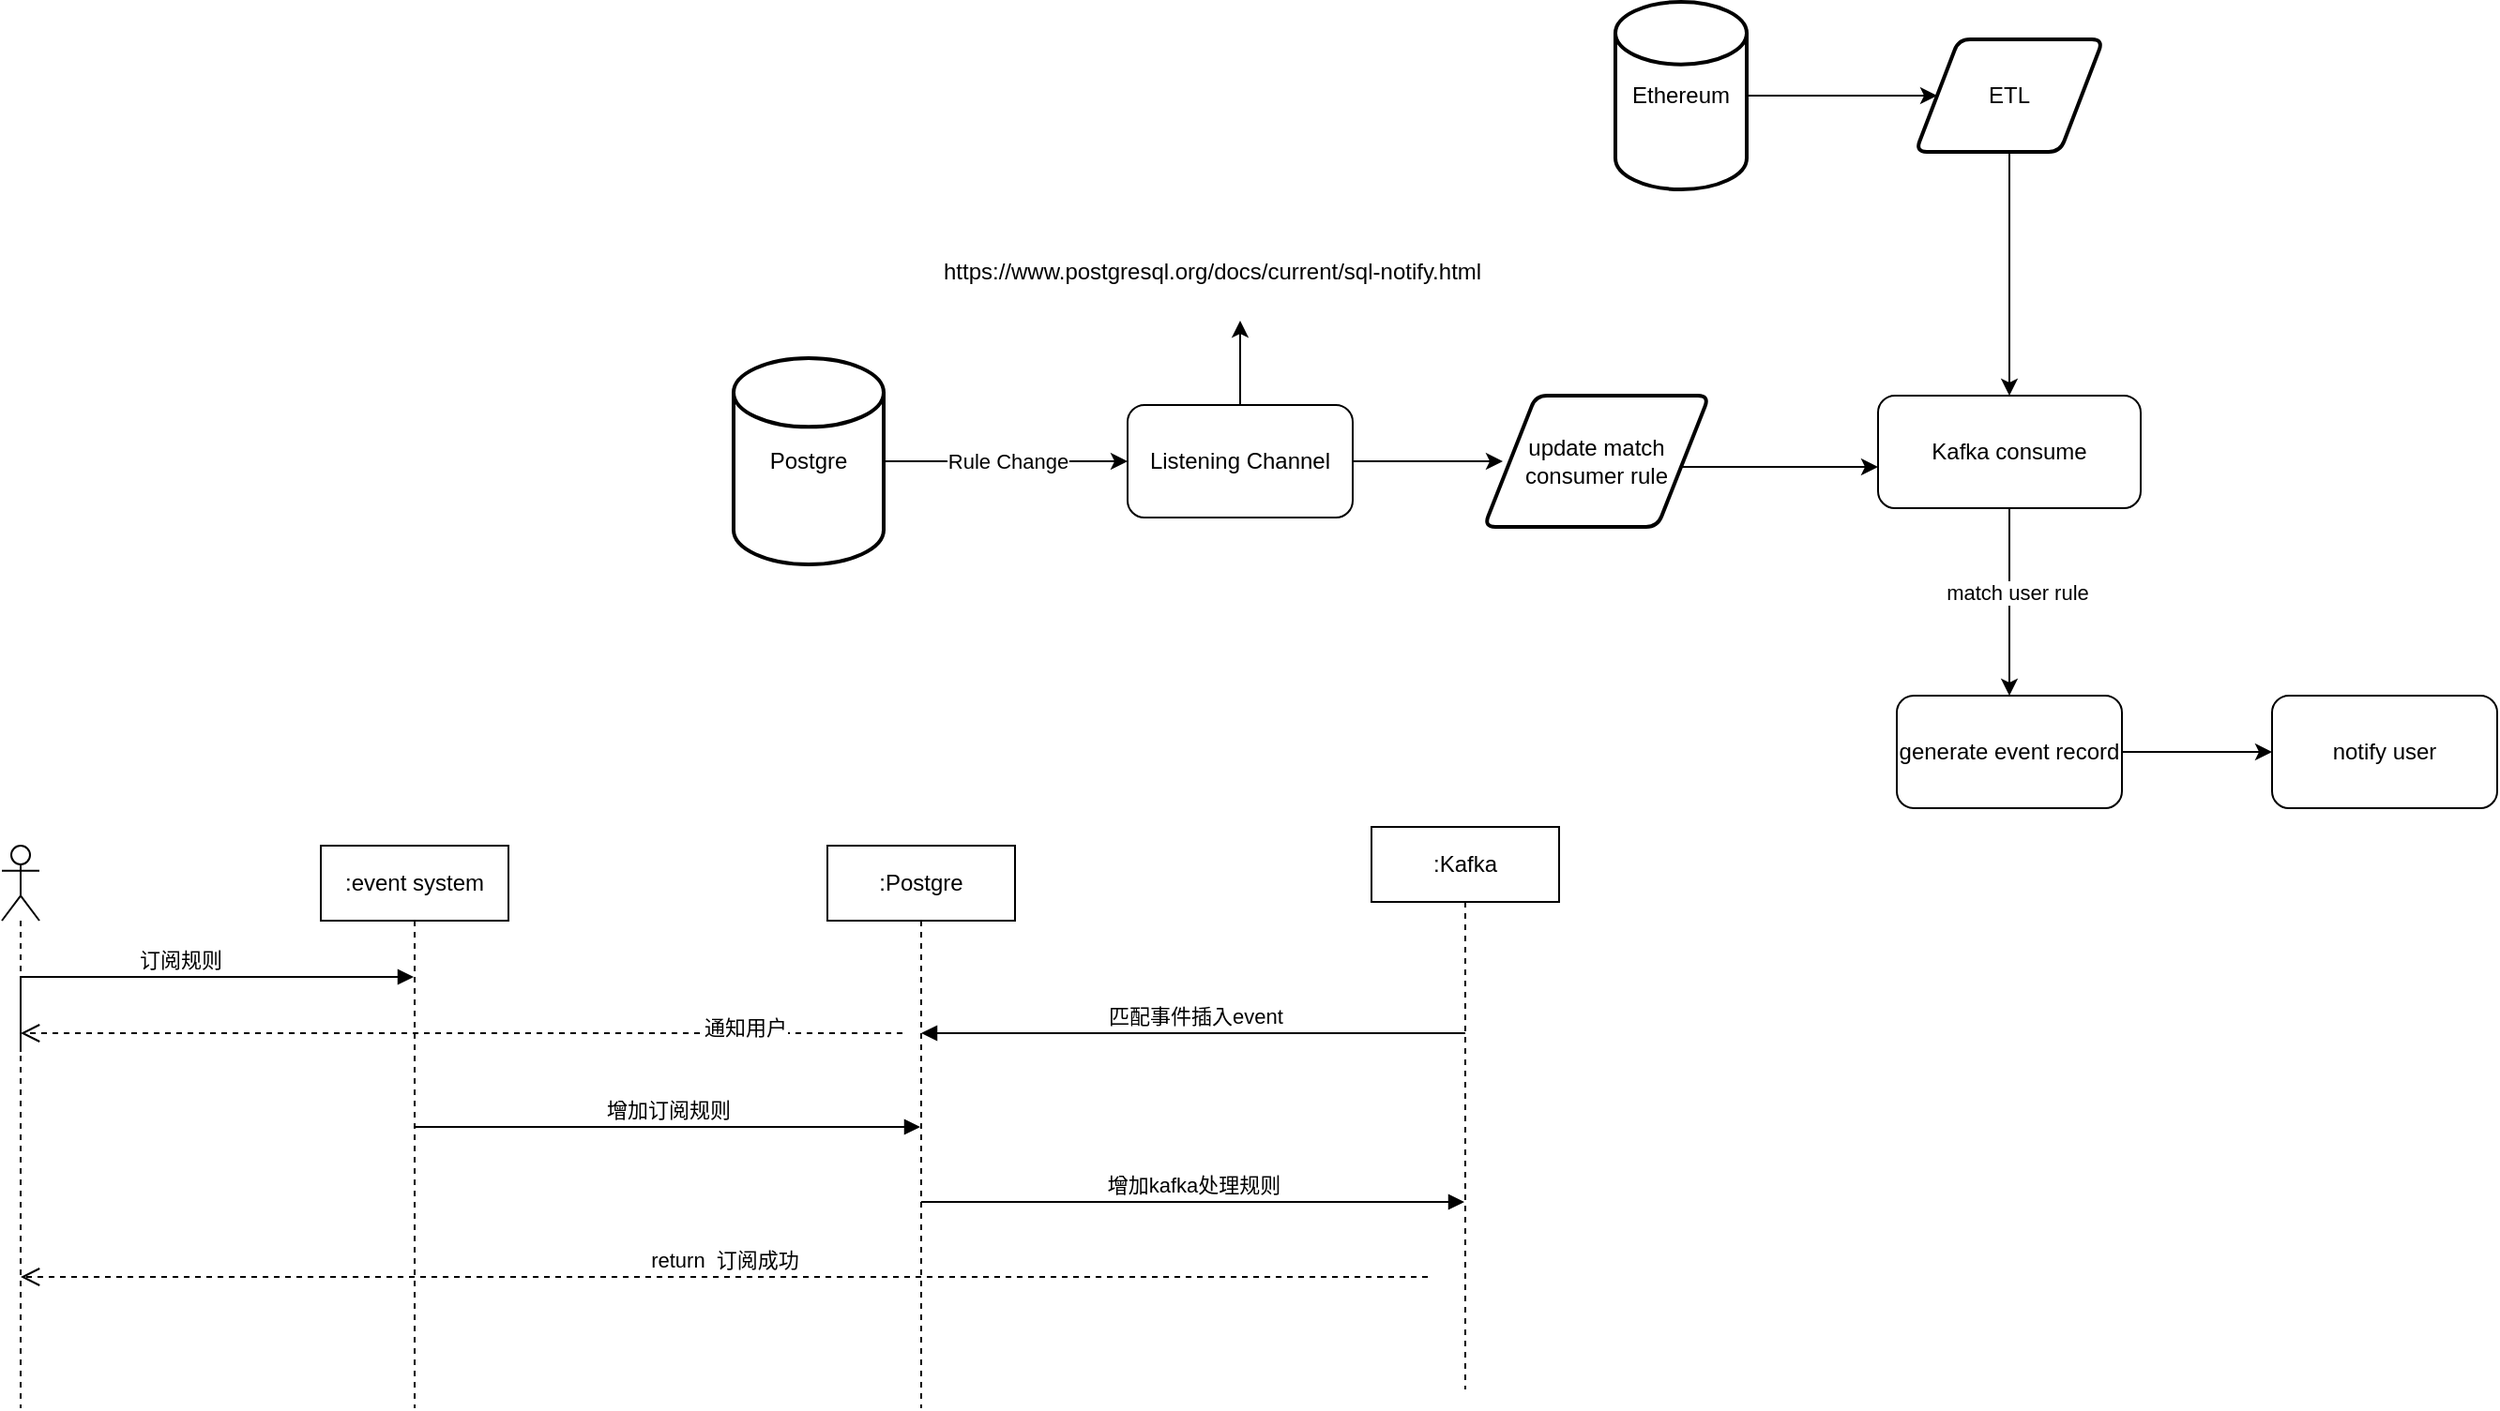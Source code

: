 <mxfile version="21.3.2" type="github">
  <diagram name="第 1 页" id="WKOajXAuy44UoEpm-j3J">
    <mxGraphModel dx="1841" dy="1035" grid="1" gridSize="10" guides="1" tooltips="1" connect="1" arrows="1" fold="1" page="1" pageScale="1" pageWidth="1654" pageHeight="2336" math="0" shadow="0">
      <root>
        <mxCell id="0" />
        <mxCell id="1" parent="0" />
        <mxCell id="4RL9cxB60USZuB9PjdWt-29" value="" style="group" parent="1" vertex="1" connectable="0">
          <mxGeometry x="580" y="300" width="760" height="190" as="geometry" />
        </mxCell>
        <mxCell id="Ua5t-kMHucpOH0GJdCgf-6" value="" style="group" vertex="1" connectable="0" parent="4RL9cxB60USZuB9PjdWt-29">
          <mxGeometry x="500" y="-140" width="260" height="100" as="geometry" />
        </mxCell>
        <mxCell id="4RL9cxB60USZuB9PjdWt-5" value="Ethereum" style="strokeWidth=2;html=1;shape=mxgraph.flowchart.database;whiteSpace=wrap;" parent="Ua5t-kMHucpOH0GJdCgf-6" vertex="1">
          <mxGeometry width="70" height="100" as="geometry" />
        </mxCell>
        <mxCell id="4RL9cxB60USZuB9PjdWt-7" value="ETL" style="shape=parallelogram;html=1;strokeWidth=2;perimeter=parallelogramPerimeter;whiteSpace=wrap;rounded=1;arcSize=12;size=0.23;" parent="Ua5t-kMHucpOH0GJdCgf-6" vertex="1">
          <mxGeometry x="160" y="20" width="100" height="60" as="geometry" />
        </mxCell>
        <mxCell id="4RL9cxB60USZuB9PjdWt-8" style="edgeStyle=orthogonalEdgeStyle;rounded=0;orthogonalLoop=1;jettySize=auto;html=1;exitX=1;exitY=0.5;exitDx=0;exitDy=0;exitPerimeter=0;" parent="Ua5t-kMHucpOH0GJdCgf-6" source="4RL9cxB60USZuB9PjdWt-5" target="4RL9cxB60USZuB9PjdWt-7" edge="1">
          <mxGeometry relative="1" as="geometry" />
        </mxCell>
        <mxCell id="Ua5t-kMHucpOH0GJdCgf-5" value="" style="group" vertex="1" connectable="0" parent="1">
          <mxGeometry x="610" y="290" width="940" height="300" as="geometry" />
        </mxCell>
        <mxCell id="4RL9cxB60USZuB9PjdWt-11" value="Postgre" style="strokeWidth=2;html=1;shape=mxgraph.flowchart.database;whiteSpace=wrap;" parent="Ua5t-kMHucpOH0GJdCgf-5" vertex="1">
          <mxGeometry y="60" width="80" height="110" as="geometry" />
        </mxCell>
        <mxCell id="4RL9cxB60USZuB9PjdWt-32" value="" style="edgeStyle=orthogonalEdgeStyle;rounded=0;orthogonalLoop=1;jettySize=auto;html=1;" parent="Ua5t-kMHucpOH0GJdCgf-5" source="4RL9cxB60USZuB9PjdWt-21" edge="1">
          <mxGeometry relative="1" as="geometry">
            <mxPoint x="410" y="115" as="targetPoint" />
          </mxGeometry>
        </mxCell>
        <mxCell id="4RL9cxB60USZuB9PjdWt-21" value="Listening Channel" style="rounded=1;whiteSpace=wrap;html=1;" parent="Ua5t-kMHucpOH0GJdCgf-5" vertex="1">
          <mxGeometry x="210" y="85" width="120" height="60" as="geometry" />
        </mxCell>
        <mxCell id="4RL9cxB60USZuB9PjdWt-23" style="edgeStyle=orthogonalEdgeStyle;rounded=0;orthogonalLoop=1;jettySize=auto;html=1;exitX=1;exitY=0.5;exitDx=0;exitDy=0;exitPerimeter=0;entryX=0;entryY=0.5;entryDx=0;entryDy=0;" parent="Ua5t-kMHucpOH0GJdCgf-5" source="4RL9cxB60USZuB9PjdWt-11" target="4RL9cxB60USZuB9PjdWt-21" edge="1">
          <mxGeometry relative="1" as="geometry" />
        </mxCell>
        <mxCell id="4RL9cxB60USZuB9PjdWt-24" value="Rule Change" style="edgeLabel;html=1;align=center;verticalAlign=middle;resizable=0;points=[];" parent="4RL9cxB60USZuB9PjdWt-23" vertex="1" connectable="0">
          <mxGeometry x="0.268" y="-1" relative="1" as="geometry">
            <mxPoint x="-17" y="-1" as="offset" />
          </mxGeometry>
        </mxCell>
        <mxCell id="4RL9cxB60USZuB9PjdWt-14" value="Kafka consume" style="rounded=1;whiteSpace=wrap;html=1;" parent="Ua5t-kMHucpOH0GJdCgf-5" vertex="1">
          <mxGeometry x="610" y="80" width="140" height="60" as="geometry" />
        </mxCell>
        <mxCell id="4RL9cxB60USZuB9PjdWt-38" value="generate event record" style="rounded=1;whiteSpace=wrap;html=1;" parent="Ua5t-kMHucpOH0GJdCgf-5" vertex="1">
          <mxGeometry x="620" y="240" width="120" height="60" as="geometry" />
        </mxCell>
        <mxCell id="4RL9cxB60USZuB9PjdWt-39" style="edgeStyle=orthogonalEdgeStyle;rounded=0;orthogonalLoop=1;jettySize=auto;html=1;exitX=0.5;exitY=1;exitDx=0;exitDy=0;entryX=0.5;entryY=0;entryDx=0;entryDy=0;" parent="Ua5t-kMHucpOH0GJdCgf-5" source="4RL9cxB60USZuB9PjdWt-14" target="4RL9cxB60USZuB9PjdWt-38" edge="1">
          <mxGeometry relative="1" as="geometry" />
        </mxCell>
        <mxCell id="4RL9cxB60USZuB9PjdWt-42" value="match user rule" style="edgeLabel;html=1;align=center;verticalAlign=middle;resizable=0;points=[];" parent="4RL9cxB60USZuB9PjdWt-39" vertex="1" connectable="0">
          <mxGeometry x="-0.098" y="4" relative="1" as="geometry">
            <mxPoint as="offset" />
          </mxGeometry>
        </mxCell>
        <mxCell id="4RL9cxB60USZuB9PjdWt-41" value="" style="edgeStyle=orthogonalEdgeStyle;rounded=0;orthogonalLoop=1;jettySize=auto;html=1;" parent="Ua5t-kMHucpOH0GJdCgf-5" source="4RL9cxB60USZuB9PjdWt-40" target="4RL9cxB60USZuB9PjdWt-14" edge="1">
          <mxGeometry relative="1" as="geometry">
            <Array as="points">
              <mxPoint x="590" y="118" />
              <mxPoint x="590" y="118" />
            </Array>
          </mxGeometry>
        </mxCell>
        <mxCell id="4RL9cxB60USZuB9PjdWt-40" value="update match&lt;br style=&quot;border-color: var(--border-color);&quot;&gt;consumer rule" style="shape=parallelogram;html=1;strokeWidth=2;perimeter=parallelogramPerimeter;whiteSpace=wrap;rounded=1;arcSize=12;size=0.23;" parent="Ua5t-kMHucpOH0GJdCgf-5" vertex="1">
          <mxGeometry x="400" y="80" width="120" height="70" as="geometry" />
        </mxCell>
        <mxCell id="4RL9cxB60USZuB9PjdWt-45" value="notify user" style="whiteSpace=wrap;html=1;rounded=1;" parent="Ua5t-kMHucpOH0GJdCgf-5" vertex="1">
          <mxGeometry x="820" y="240" width="120" height="60" as="geometry" />
        </mxCell>
        <mxCell id="4RL9cxB60USZuB9PjdWt-46" value="" style="edgeStyle=orthogonalEdgeStyle;rounded=0;orthogonalLoop=1;jettySize=auto;html=1;" parent="Ua5t-kMHucpOH0GJdCgf-5" source="4RL9cxB60USZuB9PjdWt-38" target="4RL9cxB60USZuB9PjdWt-45" edge="1">
          <mxGeometry relative="1" as="geometry" />
        </mxCell>
        <UserObject label="https://www.postgresql.org/docs/current/sql-notify.html" link="https://www.postgresql.org/docs/current/sql-notify.html" linkTarget="_blank" id="Ua5t-kMHucpOH0GJdCgf-2">
          <mxCell style="text;whiteSpace=wrap;html=1;" vertex="1" parent="Ua5t-kMHucpOH0GJdCgf-5">
            <mxGeometry x="110" width="320" height="40" as="geometry" />
          </mxCell>
        </UserObject>
        <mxCell id="Ua5t-kMHucpOH0GJdCgf-4" style="edgeStyle=orthogonalEdgeStyle;rounded=0;orthogonalLoop=1;jettySize=auto;html=1;exitX=0.5;exitY=0;exitDx=0;exitDy=0;" edge="1" parent="Ua5t-kMHucpOH0GJdCgf-5" source="4RL9cxB60USZuB9PjdWt-21" target="Ua5t-kMHucpOH0GJdCgf-2">
          <mxGeometry relative="1" as="geometry" />
        </mxCell>
        <mxCell id="4RL9cxB60USZuB9PjdWt-36" style="edgeStyle=orthogonalEdgeStyle;rounded=0;orthogonalLoop=1;jettySize=auto;html=1;exitX=0.5;exitY=1;exitDx=0;exitDy=0;entryX=0.5;entryY=0;entryDx=0;entryDy=0;" parent="1" source="4RL9cxB60USZuB9PjdWt-7" target="4RL9cxB60USZuB9PjdWt-14" edge="1">
          <mxGeometry relative="1" as="geometry" />
        </mxCell>
        <mxCell id="Ua5t-kMHucpOH0GJdCgf-8" value=":event system" style="shape=umlLifeline;perimeter=lifelinePerimeter;whiteSpace=wrap;html=1;container=1;dropTarget=0;collapsible=0;recursiveResize=0;outlineConnect=0;portConstraint=eastwest;newEdgeStyle={&quot;edgeStyle&quot;:&quot;elbowEdgeStyle&quot;,&quot;elbow&quot;:&quot;vertical&quot;,&quot;curved&quot;:0,&quot;rounded&quot;:0};" vertex="1" parent="1">
          <mxGeometry x="390" y="610" width="100" height="300" as="geometry" />
        </mxCell>
        <mxCell id="Ua5t-kMHucpOH0GJdCgf-13" value=":Postgre" style="shape=umlLifeline;perimeter=lifelinePerimeter;whiteSpace=wrap;html=1;container=1;dropTarget=0;collapsible=0;recursiveResize=0;outlineConnect=0;portConstraint=eastwest;newEdgeStyle={&quot;edgeStyle&quot;:&quot;elbowEdgeStyle&quot;,&quot;elbow&quot;:&quot;vertical&quot;,&quot;curved&quot;:0,&quot;rounded&quot;:0};" vertex="1" parent="1">
          <mxGeometry x="660" y="610" width="100" height="300" as="geometry" />
        </mxCell>
        <mxCell id="Ua5t-kMHucpOH0GJdCgf-15" value="" style="shape=umlLifeline;perimeter=lifelinePerimeter;whiteSpace=wrap;html=1;container=1;dropTarget=0;collapsible=0;recursiveResize=0;outlineConnect=0;portConstraint=eastwest;newEdgeStyle={&quot;edgeStyle&quot;:&quot;elbowEdgeStyle&quot;,&quot;elbow&quot;:&quot;vertical&quot;,&quot;curved&quot;:0,&quot;rounded&quot;:0};participant=umlActor;" vertex="1" parent="1">
          <mxGeometry x="220" y="610" width="20" height="300" as="geometry" />
        </mxCell>
        <mxCell id="Ua5t-kMHucpOH0GJdCgf-16" value="订阅规则" style="html=1;verticalAlign=bottom;endArrow=block;edgeStyle=elbowEdgeStyle;elbow=vertical;curved=0;rounded=0;" edge="1" parent="1" target="Ua5t-kMHucpOH0GJdCgf-8">
          <mxGeometry width="80" relative="1" as="geometry">
            <mxPoint x="230" y="720" as="sourcePoint" />
            <mxPoint x="310" y="720" as="targetPoint" />
            <Array as="points">
              <mxPoint x="330" y="680" />
            </Array>
          </mxGeometry>
        </mxCell>
        <mxCell id="Ua5t-kMHucpOH0GJdCgf-17" value="增加订阅规则" style="html=1;verticalAlign=bottom;endArrow=block;edgeStyle=elbowEdgeStyle;elbow=vertical;curved=0;rounded=0;" edge="1" parent="1" target="Ua5t-kMHucpOH0GJdCgf-13">
          <mxGeometry width="80" relative="1" as="geometry">
            <mxPoint x="440" y="760" as="sourcePoint" />
            <mxPoint x="520" y="760" as="targetPoint" />
          </mxGeometry>
        </mxCell>
        <mxCell id="Ua5t-kMHucpOH0GJdCgf-18" value=":Kafka" style="shape=umlLifeline;perimeter=lifelinePerimeter;whiteSpace=wrap;html=1;container=1;dropTarget=0;collapsible=0;recursiveResize=0;outlineConnect=0;portConstraint=eastwest;newEdgeStyle={&quot;edgeStyle&quot;:&quot;elbowEdgeStyle&quot;,&quot;elbow&quot;:&quot;vertical&quot;,&quot;curved&quot;:0,&quot;rounded&quot;:0};" vertex="1" parent="1">
          <mxGeometry x="950" y="600" width="100" height="300" as="geometry" />
        </mxCell>
        <mxCell id="Ua5t-kMHucpOH0GJdCgf-19" value="增加kafka处理规则" style="html=1;verticalAlign=bottom;endArrow=block;edgeStyle=elbowEdgeStyle;elbow=vertical;curved=0;rounded=0;" edge="1" parent="1" target="Ua5t-kMHucpOH0GJdCgf-18">
          <mxGeometry width="80" relative="1" as="geometry">
            <mxPoint x="710" y="800" as="sourcePoint" />
            <mxPoint x="790" y="800" as="targetPoint" />
          </mxGeometry>
        </mxCell>
        <mxCell id="Ua5t-kMHucpOH0GJdCgf-20" value="return&amp;nbsp; 订阅成功" style="html=1;verticalAlign=bottom;endArrow=open;dashed=1;endSize=8;edgeStyle=elbowEdgeStyle;elbow=vertical;curved=0;rounded=0;" edge="1" parent="1" target="Ua5t-kMHucpOH0GJdCgf-15">
          <mxGeometry relative="1" as="geometry">
            <mxPoint x="980" y="840" as="sourcePoint" />
            <mxPoint x="900" y="840" as="targetPoint" />
          </mxGeometry>
        </mxCell>
        <mxCell id="Ua5t-kMHucpOH0GJdCgf-25" value="匹配事件插入event" style="html=1;verticalAlign=bottom;endArrow=block;edgeStyle=elbowEdgeStyle;elbow=vertical;curved=0;rounded=0;" edge="1" parent="1" target="Ua5t-kMHucpOH0GJdCgf-13">
          <mxGeometry x="-0.002" width="80" relative="1" as="geometry">
            <mxPoint x="1000" y="710" as="sourcePoint" />
            <mxPoint x="1080" y="710" as="targetPoint" />
            <mxPoint as="offset" />
          </mxGeometry>
        </mxCell>
        <mxCell id="Ua5t-kMHucpOH0GJdCgf-28" value="" style="html=1;verticalAlign=bottom;endArrow=open;dashed=1;endSize=8;edgeStyle=elbowEdgeStyle;elbow=vertical;curved=0;rounded=0;" edge="1" parent="1" target="Ua5t-kMHucpOH0GJdCgf-15">
          <mxGeometry relative="1" as="geometry">
            <mxPoint x="700" y="710" as="sourcePoint" />
            <mxPoint x="620" y="710" as="targetPoint" />
          </mxGeometry>
        </mxCell>
        <mxCell id="Ua5t-kMHucpOH0GJdCgf-30" value="通知用户" style="edgeLabel;html=1;align=center;verticalAlign=middle;resizable=0;points=[];" vertex="1" connectable="0" parent="Ua5t-kMHucpOH0GJdCgf-28">
          <mxGeometry x="-0.643" y="-3" relative="1" as="geometry">
            <mxPoint as="offset" />
          </mxGeometry>
        </mxCell>
      </root>
    </mxGraphModel>
  </diagram>
</mxfile>
